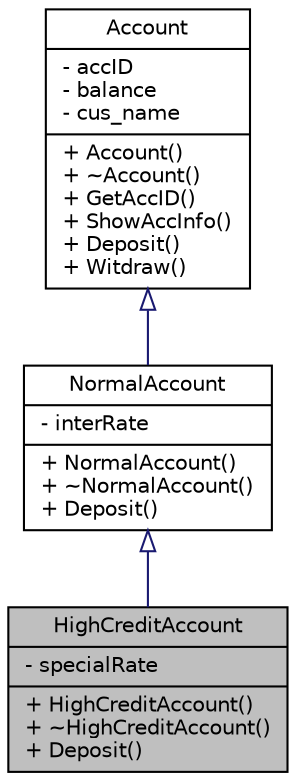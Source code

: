 digraph "HighCreditAccount"
{
 // LATEX_PDF_SIZE
  edge [fontname="Helvetica",fontsize="10",labelfontname="Helvetica",labelfontsize="10"];
  node [fontname="Helvetica",fontsize="10",shape=record];
  Node1 [label="{HighCreditAccount\n|- specialRate\l|+ HighCreditAccount()\l+ ~HighCreditAccount()\l+ Deposit()\l}",height=0.2,width=0.4,color="black", fillcolor="grey75", style="filled", fontcolor="black",tooltip="신용계좌 클래스"];
  Node2 -> Node1 [dir="back",color="midnightblue",fontsize="10",style="solid",arrowtail="onormal",fontname="Helvetica"];
  Node2 [label="{NormalAccount\n|- interRate\l|+ NormalAccount()\l+ ~NormalAccount()\l+ Deposit()\l}",height=0.2,width=0.4,color="black", fillcolor="white", style="filled",URL="$class_normal_account.html",tooltip="기본계좌 생성 클래스"];
  Node3 -> Node2 [dir="back",color="midnightblue",fontsize="10",style="solid",arrowtail="onormal",fontname="Helvetica"];
  Node3 [label="{Account\n|- accID\l- balance\l- cus_name\l|+ Account()\l+ ~Account()\l+ GetAccID()\l+ ShowAccInfo()\l+ Deposit()\l+ Witdraw()\l}",height=0.2,width=0.4,color="black", fillcolor="white", style="filled",URL="$class_account.html",tooltip="계좌정보 클래스"];
}
